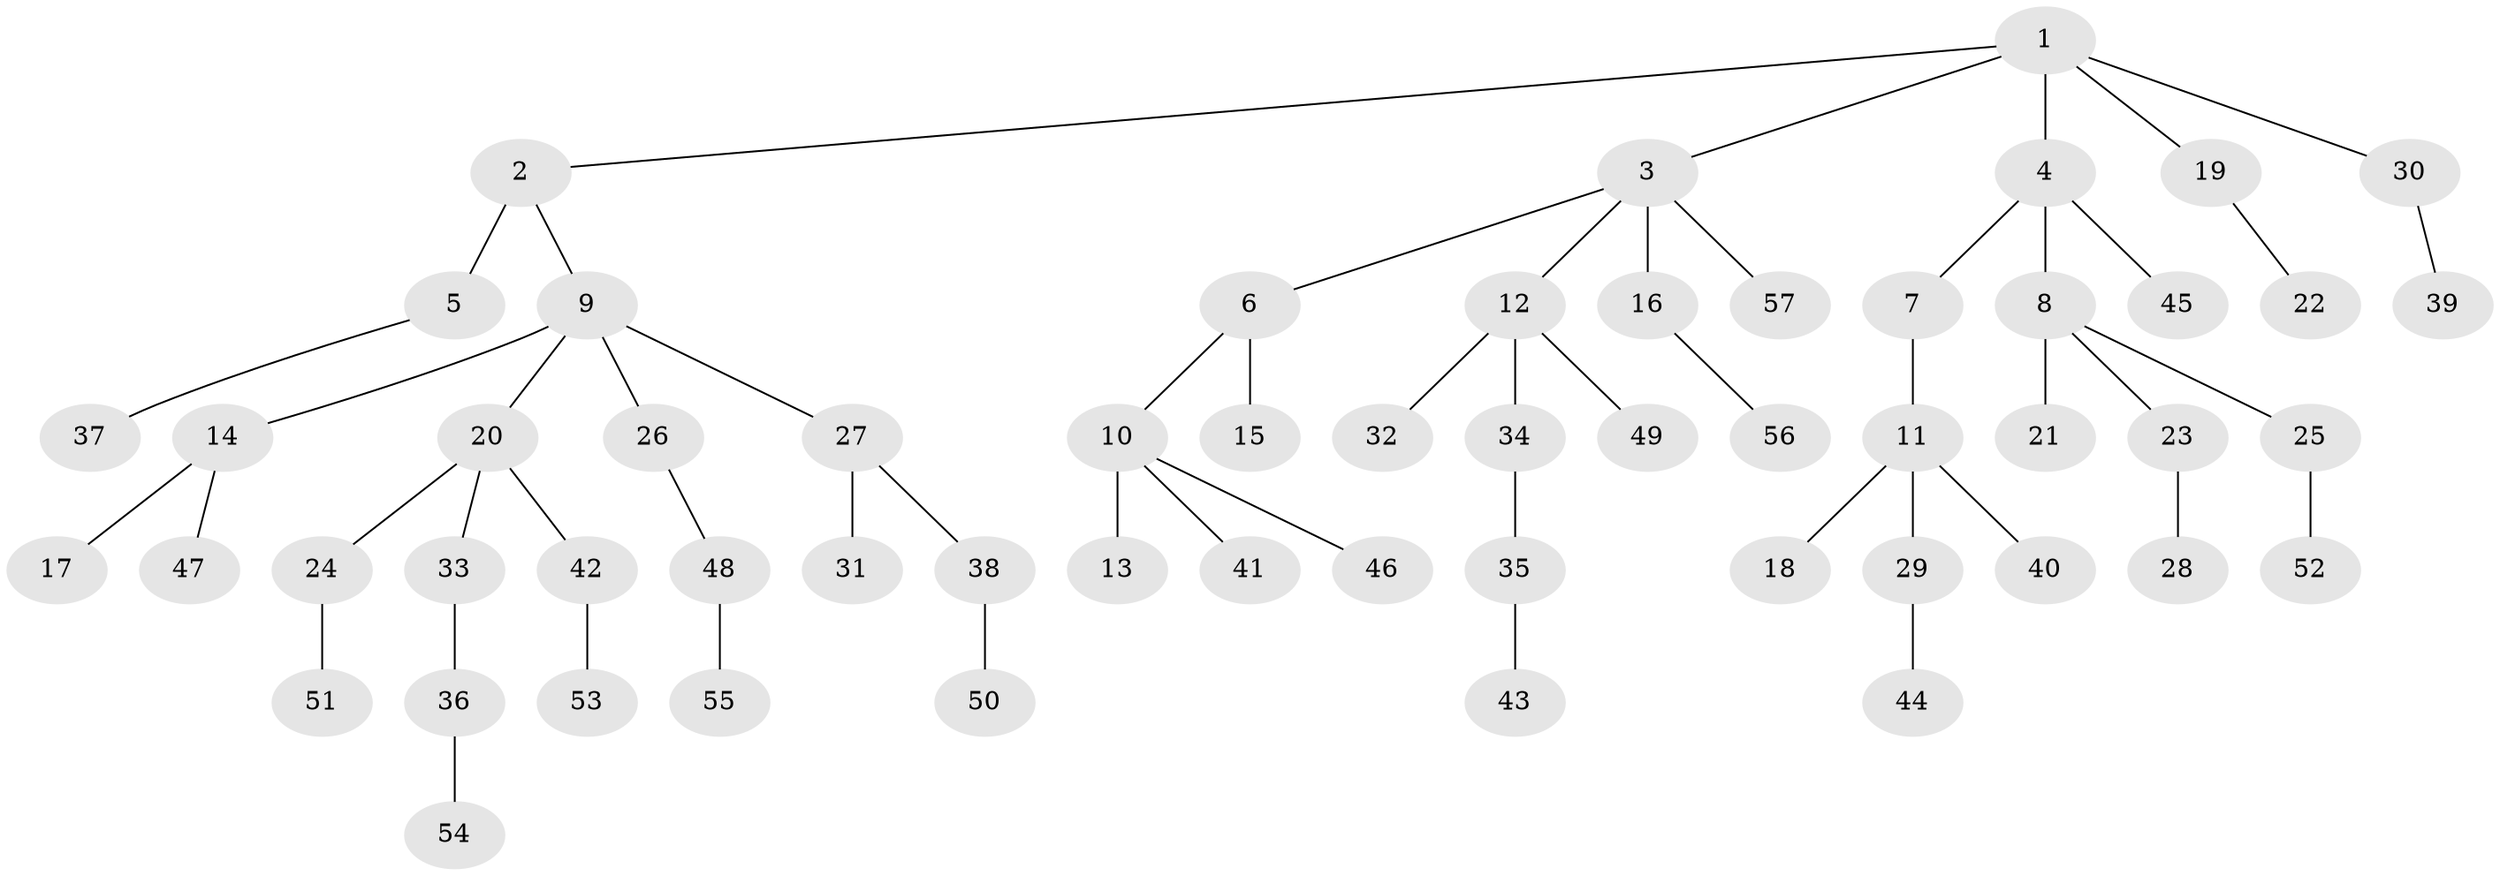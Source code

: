 // original degree distribution, {6: 0.035398230088495575, 3: 0.11504424778761062, 4: 0.07079646017699115, 5: 0.02654867256637168, 2: 0.25663716814159293, 1: 0.49557522123893805}
// Generated by graph-tools (version 1.1) at 2025/43/03/06/25 01:43:20]
// undirected, 57 vertices, 56 edges
graph export_dot {
graph [start="1"]
  node [color=gray90,style=filled];
  1;
  2;
  3;
  4;
  5;
  6;
  7;
  8;
  9;
  10;
  11;
  12;
  13;
  14;
  15;
  16;
  17;
  18;
  19;
  20;
  21;
  22;
  23;
  24;
  25;
  26;
  27;
  28;
  29;
  30;
  31;
  32;
  33;
  34;
  35;
  36;
  37;
  38;
  39;
  40;
  41;
  42;
  43;
  44;
  45;
  46;
  47;
  48;
  49;
  50;
  51;
  52;
  53;
  54;
  55;
  56;
  57;
  1 -- 2 [weight=1.0];
  1 -- 3 [weight=1.0];
  1 -- 4 [weight=1.0];
  1 -- 19 [weight=1.0];
  1 -- 30 [weight=1.0];
  2 -- 5 [weight=2.0];
  2 -- 9 [weight=1.0];
  3 -- 6 [weight=1.0];
  3 -- 12 [weight=1.0];
  3 -- 16 [weight=1.0];
  3 -- 57 [weight=1.0];
  4 -- 7 [weight=1.0];
  4 -- 8 [weight=1.0];
  4 -- 45 [weight=1.0];
  5 -- 37 [weight=1.0];
  6 -- 10 [weight=1.0];
  6 -- 15 [weight=1.0];
  7 -- 11 [weight=1.0];
  8 -- 21 [weight=1.0];
  8 -- 23 [weight=1.0];
  8 -- 25 [weight=1.0];
  9 -- 14 [weight=1.0];
  9 -- 20 [weight=1.0];
  9 -- 26 [weight=1.0];
  9 -- 27 [weight=1.0];
  10 -- 13 [weight=2.0];
  10 -- 41 [weight=1.0];
  10 -- 46 [weight=1.0];
  11 -- 18 [weight=1.0];
  11 -- 29 [weight=1.0];
  11 -- 40 [weight=1.0];
  12 -- 32 [weight=1.0];
  12 -- 34 [weight=1.0];
  12 -- 49 [weight=1.0];
  14 -- 17 [weight=1.0];
  14 -- 47 [weight=1.0];
  16 -- 56 [weight=1.0];
  19 -- 22 [weight=1.0];
  20 -- 24 [weight=1.0];
  20 -- 33 [weight=1.0];
  20 -- 42 [weight=1.0];
  23 -- 28 [weight=1.0];
  24 -- 51 [weight=1.0];
  25 -- 52 [weight=1.0];
  26 -- 48 [weight=1.0];
  27 -- 31 [weight=1.0];
  27 -- 38 [weight=1.0];
  29 -- 44 [weight=1.0];
  30 -- 39 [weight=1.0];
  33 -- 36 [weight=1.0];
  34 -- 35 [weight=2.0];
  35 -- 43 [weight=1.0];
  36 -- 54 [weight=1.0];
  38 -- 50 [weight=1.0];
  42 -- 53 [weight=1.0];
  48 -- 55 [weight=1.0];
}
